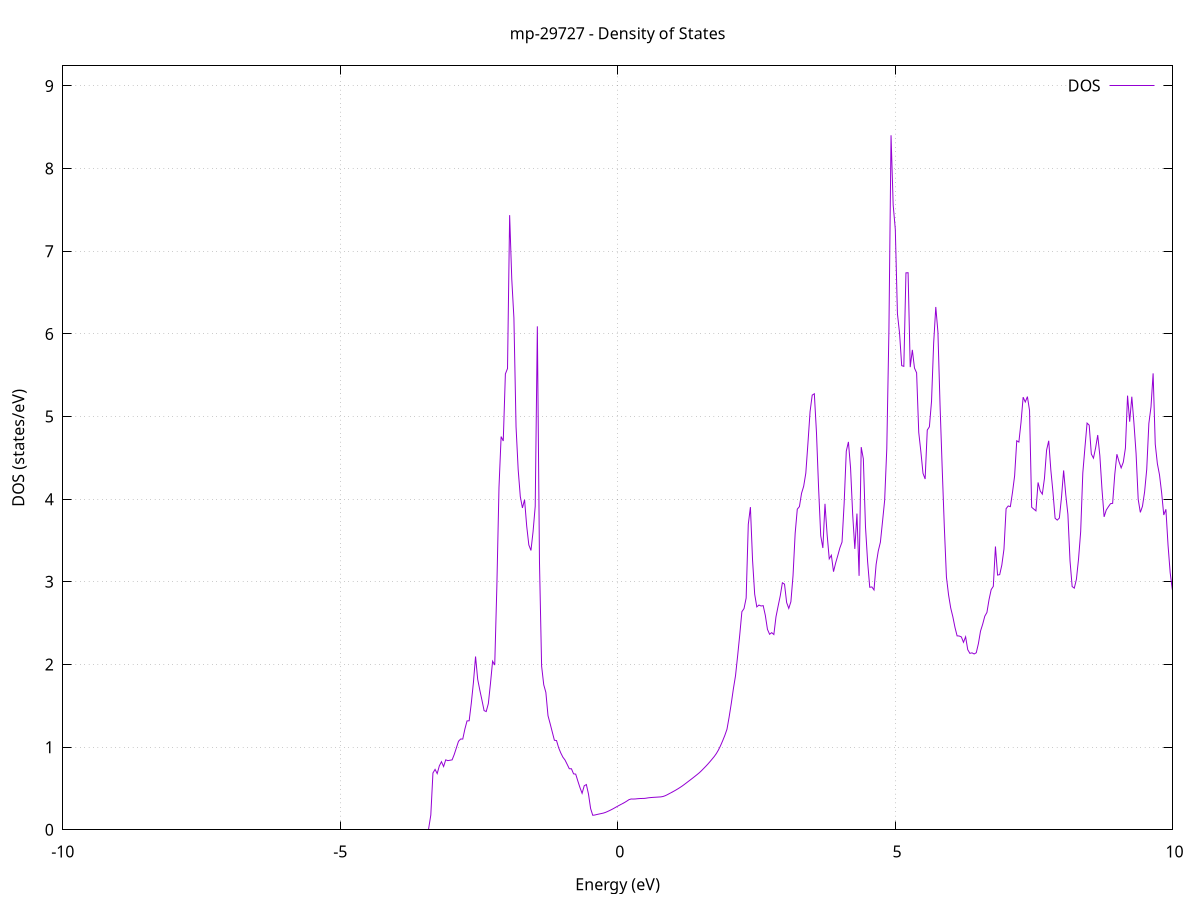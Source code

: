 set title 'mp-29727 - Density of States'
set xlabel 'Energy (eV)'
set ylabel 'DOS (states/eV)'
set grid
set xrange [-10:10]
set yrange [0:9.243]
set xzeroaxis lt -1
set terminal png size 800,600
set output 'mp-29727_dos_gnuplot.png'
plot '-' using 1:2 with lines title 'DOS'
-32.897800 0.000000
-32.859400 0.000000
-32.821000 0.000000
-32.782600 0.000000
-32.744200 0.000000
-32.705800 0.000000
-32.667400 0.000000
-32.629000 0.000000
-32.590600 0.000000
-32.552200 0.000000
-32.513800 0.000000
-32.475400 0.000000
-32.437000 0.000000
-32.398600 0.000000
-32.360200 0.000000
-32.321800 0.000000
-32.283400 0.000000
-32.245000 0.000000
-32.206600 0.000000
-32.168200 0.000000
-32.129800 0.000000
-32.091400 0.000000
-32.053000 0.000000
-32.014600 0.000000
-31.976200 0.000000
-31.937800 0.000000
-31.899400 0.000000
-31.861000 0.000000
-31.822600 0.000000
-31.784200 0.000000
-31.745800 0.000000
-31.707400 0.000000
-31.669000 0.000000
-31.630600 0.000000
-31.592200 0.000000
-31.553800 0.000000
-31.515400 0.000000
-31.477000 0.000000
-31.438600 0.000000
-31.400200 0.000000
-31.361800 0.000000
-31.323400 0.000000
-31.285000 0.000000
-31.246600 0.000000
-31.208200 0.000000
-31.169800 0.000000
-31.131400 0.000000
-31.093000 0.000000
-31.054600 0.000000
-31.016200 0.000000
-30.977800 0.000000
-30.939400 0.000000
-30.901000 0.000000
-30.862600 0.000000
-30.824200 0.000000
-30.785800 0.000000
-30.747400 0.000000
-30.709000 0.000000
-30.670600 0.000000
-30.632200 0.000000
-30.593800 0.000000
-30.555400 0.000000
-30.517000 0.000000
-30.478600 0.000000
-30.440200 0.000000
-30.401800 0.000000
-30.363400 0.000000
-30.325000 0.000000
-30.286600 0.000000
-30.248200 0.000000
-30.209800 0.000000
-30.171400 0.000000
-30.133000 0.000000
-30.094600 0.000000
-30.056200 0.000000
-30.017800 0.000000
-29.979400 0.000000
-29.941000 0.000000
-29.902600 0.000000
-29.864200 0.000000
-29.825800 0.000000
-29.787300 0.000000
-29.748900 0.000000
-29.710500 0.000000
-29.672100 0.000000
-29.633700 0.000000
-29.595300 0.000000
-29.556900 0.000000
-29.518500 0.000000
-29.480100 0.000000
-29.441700 0.000000
-29.403300 3.982600
-29.364900 7.572700
-29.326500 9.603500
-29.288100 21.522500
-29.249700 8.563600
-29.211300 7.637500
-29.172900 8.499200
-29.134500 12.913400
-29.096100 9.515300
-29.057700 19.260900
-29.019300 13.522000
-28.980900 0.000000
-28.942500 0.000000
-28.904100 0.000000
-28.865700 0.000000
-28.827300 0.000000
-28.788900 0.000000
-28.750500 0.000000
-28.712100 0.000000
-28.673700 8.305200
-28.635300 35.030800
-28.596900 12.688400
-28.558500 0.000000
-28.520100 0.000000
-28.481700 0.000000
-28.443300 0.000000
-28.404900 0.000000
-28.366500 0.000000
-28.328100 0.000000
-28.289700 0.000000
-28.251300 0.000000
-28.212900 0.000000
-28.174500 12.862400
-28.136100 19.143500
-28.097700 13.448300
-28.059300 11.017800
-28.020900 16.959400
-27.982500 30.987300
-27.944100 11.303700
-27.905700 14.918100
-27.867300 37.441500
-27.828900 24.681200
-27.790500 20.537200
-27.752100 17.491400
-27.713700 16.781800
-27.675300 18.896200
-27.636900 22.201300
-27.598500 0.000000
-27.560100 0.000000
-27.521700 0.000000
-27.483300 0.000000
-27.444900 0.000000
-27.406500 0.000000
-27.368100 0.000000
-27.329700 0.000000
-27.291300 0.000000
-27.252900 0.000000
-27.214500 0.000000
-27.176100 0.000000
-27.137700 0.000000
-27.099300 2.462800
-27.060900 3.615800
-27.022500 7.650500
-26.984100 13.425100
-26.945700 13.446800
-26.907300 36.834800
-26.868900 42.574600
-26.830500 19.813000
-26.792100 14.477100
-26.753700 0.000000
-26.715300 0.000000
-26.676800 0.000000
-26.638400 0.000000
-26.600000 0.000000
-26.561600 0.000000
-26.523200 0.000000
-26.484800 0.000000
-26.446400 0.000000
-26.408000 0.000000
-26.369600 0.000000
-26.331200 0.000000
-26.292800 0.000000
-26.254400 0.000000
-26.216000 0.000000
-26.177600 0.000000
-26.139200 0.000000
-26.100800 0.000000
-26.062400 0.000000
-26.024000 0.000000
-25.985600 0.000000
-25.947200 0.000000
-25.908800 0.000000
-25.870400 0.000000
-25.832000 0.000000
-25.793600 0.000000
-25.755200 0.000000
-25.716800 0.000000
-25.678400 0.000000
-25.640000 0.000000
-25.601600 0.000000
-25.563200 0.000000
-25.524800 0.000000
-25.486400 0.000000
-25.448000 0.000000
-25.409600 0.000000
-25.371200 0.000000
-25.332800 0.000000
-25.294400 0.000000
-25.256000 0.000000
-25.217600 0.000000
-25.179200 0.000000
-25.140800 0.000000
-25.102400 0.000000
-25.064000 0.000000
-25.025600 0.000000
-24.987200 0.000000
-24.948800 0.000000
-24.910400 0.000000
-24.872000 0.000000
-24.833600 0.000000
-24.795200 0.000000
-24.756800 0.000000
-24.718400 0.000000
-24.680000 0.000000
-24.641600 0.000000
-24.603200 0.000000
-24.564800 0.000000
-24.526400 0.000000
-24.488000 0.000000
-24.449600 0.000000
-24.411200 0.000000
-24.372800 0.000000
-24.334400 0.000000
-24.296000 0.000000
-24.257600 0.000000
-24.219200 0.000000
-24.180800 0.000000
-24.142400 0.000000
-24.104000 0.000000
-24.065600 0.000000
-24.027200 0.000000
-23.988800 0.000000
-23.950400 0.000000
-23.912000 0.000000
-23.873600 0.000000
-23.835200 0.000000
-23.796800 0.000000
-23.758400 0.000000
-23.720000 0.000000
-23.681600 0.000000
-23.643200 0.000000
-23.604700 0.000000
-23.566300 0.000000
-23.527900 0.000000
-23.489500 0.000000
-23.451100 0.000000
-23.412700 0.000000
-23.374300 0.000000
-23.335900 0.000000
-23.297500 0.000000
-23.259100 0.000000
-23.220700 0.000000
-23.182300 0.000000
-23.143900 0.000000
-23.105500 0.000000
-23.067100 0.000000
-23.028700 0.000000
-22.990300 0.000000
-22.951900 0.000000
-22.913500 0.000000
-22.875100 0.000000
-22.836700 0.000000
-22.798300 0.000000
-22.759900 0.000000
-22.721500 0.000000
-22.683100 0.000000
-22.644700 0.000000
-22.606300 0.000000
-22.567900 0.000000
-22.529500 0.000000
-22.491100 0.000000
-22.452700 0.000000
-22.414300 0.000000
-22.375900 0.000000
-22.337500 0.000000
-22.299100 0.000000
-22.260700 0.000000
-22.222300 0.000000
-22.183900 0.000000
-22.145500 0.000000
-22.107100 0.000000
-22.068700 0.000000
-22.030300 0.000000
-21.991900 0.000000
-21.953500 0.000000
-21.915100 0.000000
-21.876700 0.000000
-21.838300 0.000000
-21.799900 0.000000
-21.761500 0.000000
-21.723100 0.000000
-21.684700 0.000000
-21.646300 0.000000
-21.607900 0.000000
-21.569500 0.000000
-21.531100 0.000000
-21.492700 0.000000
-21.454300 0.000000
-21.415900 0.000000
-21.377500 0.000000
-21.339100 0.000000
-21.300700 0.000000
-21.262300 0.000000
-21.223900 0.000000
-21.185500 0.000000
-21.147100 0.000000
-21.108700 0.000000
-21.070300 0.000000
-21.031900 0.000000
-20.993500 0.000000
-20.955100 0.000000
-20.916700 0.000000
-20.878300 0.000000
-20.839900 0.000000
-20.801500 0.000000
-20.763100 0.000000
-20.724700 0.000000
-20.686300 0.000000
-20.647900 0.000000
-20.609500 0.000000
-20.571100 0.000000
-20.532700 0.000000
-20.494200 0.000000
-20.455800 0.000000
-20.417400 0.000000
-20.379000 0.000000
-20.340600 0.000000
-20.302200 0.000000
-20.263800 0.000000
-20.225400 0.000000
-20.187000 0.000000
-20.148600 0.000000
-20.110200 0.000000
-20.071800 0.000000
-20.033400 0.000000
-19.995000 0.000000
-19.956600 0.000000
-19.918200 0.000000
-19.879800 0.000000
-19.841400 0.000000
-19.803000 0.000000
-19.764600 0.000000
-19.726200 0.000000
-19.687800 0.000000
-19.649400 0.000000
-19.611000 0.000000
-19.572600 0.000000
-19.534200 0.000000
-19.495800 0.000000
-19.457400 0.000000
-19.419000 0.000000
-19.380600 0.000000
-19.342200 0.000000
-19.303800 0.000000
-19.265400 0.000000
-19.227000 0.000000
-19.188600 0.000000
-19.150200 0.000000
-19.111800 0.000000
-19.073400 0.000000
-19.035000 0.000000
-18.996600 0.000000
-18.958200 0.000000
-18.919800 0.000000
-18.881400 0.000000
-18.843000 0.000000
-18.804600 0.000000
-18.766200 0.000000
-18.727800 0.000000
-18.689400 0.000000
-18.651000 0.000000
-18.612600 0.000000
-18.574200 0.000000
-18.535800 0.000000
-18.497400 0.000000
-18.459000 0.000000
-18.420600 0.000000
-18.382200 0.000000
-18.343800 0.000000
-18.305400 0.000000
-18.267000 0.000000
-18.228600 0.000000
-18.190200 0.000000
-18.151800 0.000000
-18.113400 0.000000
-18.075000 0.000000
-18.036600 0.000000
-17.998200 0.000000
-17.959800 0.000000
-17.921400 0.000000
-17.883000 0.000000
-17.844600 0.000000
-17.806200 0.000000
-17.767800 0.000000
-17.729400 0.000000
-17.691000 0.000000
-17.652600 0.000000
-17.614200 0.000000
-17.575800 0.000000
-17.537400 0.000000
-17.499000 0.000000
-17.460600 0.000000
-17.422200 0.000000
-17.383700 0.000000
-17.345300 0.000000
-17.306900 0.000000
-17.268500 0.000000
-17.230100 0.000000
-17.191700 0.000000
-17.153300 0.000000
-17.114900 0.000000
-17.076500 0.000000
-17.038100 0.000000
-16.999700 0.000000
-16.961300 0.000000
-16.922900 0.000000
-16.884500 0.000000
-16.846100 0.000000
-16.807700 0.000000
-16.769300 0.000000
-16.730900 0.000000
-16.692500 0.000000
-16.654100 0.000000
-16.615700 0.000000
-16.577300 0.000000
-16.538900 0.000000
-16.500500 0.000000
-16.462100 0.000000
-16.423700 0.000000
-16.385300 0.000000
-16.346900 0.000000
-16.308500 0.000000
-16.270100 0.000000
-16.231700 0.000000
-16.193300 0.000000
-16.154900 0.000000
-16.116500 0.000000
-16.078100 0.000000
-16.039700 0.000000
-16.001300 0.000000
-15.962900 0.000000
-15.924500 0.000000
-15.886100 0.000000
-15.847700 0.000000
-15.809300 0.000000
-15.770900 0.000000
-15.732500 0.287700
-15.694100 1.091800
-15.655700 1.162900
-15.617300 1.216300
-15.578900 1.294900
-15.540500 1.445800
-15.502100 2.617500
-15.463700 3.704500
-15.425300 4.046300
-15.386900 5.060000
-15.348500 8.535900
-15.310100 5.577800
-15.271700 4.361300
-15.233300 3.751500
-15.194900 3.023600
-15.156500 3.043900
-15.118100 2.227100
-15.079700 0.000000
-15.041300 0.000000
-15.002900 0.000000
-14.964500 0.000000
-14.926100 0.000000
-14.887700 0.000000
-14.849300 0.000000
-14.810900 0.000000
-14.772500 0.000000
-14.734100 0.000000
-14.695700 0.000000
-14.657300 0.000000
-14.618900 0.000000
-14.580500 0.000000
-14.542100 0.000000
-14.503700 0.000000
-14.465300 0.000000
-14.426900 0.000000
-14.388500 0.000000
-14.350100 0.000000
-14.311600 0.000000
-14.273200 0.000000
-14.234800 0.000000
-14.196400 0.000000
-14.158000 0.000000
-14.119600 0.000000
-14.081200 0.000000
-14.042800 0.000000
-14.004400 0.000000
-13.966000 0.000000
-13.927600 0.000000
-13.889200 0.000000
-13.850800 0.000000
-13.812400 0.000000
-13.774000 0.000000
-13.735600 0.000000
-13.697200 0.000000
-13.658800 0.000000
-13.620400 0.000000
-13.582000 0.000000
-13.543600 0.000000
-13.505200 0.000000
-13.466800 0.000000
-13.428400 0.000000
-13.390000 0.000000
-13.351600 0.000000
-13.313200 0.000000
-13.274800 0.000000
-13.236400 0.000000
-13.198000 0.000000
-13.159600 0.000000
-13.121200 0.000000
-13.082800 0.000000
-13.044400 0.000000
-13.006000 0.000000
-12.967600 0.000000
-12.929200 0.000000
-12.890800 0.000000
-12.852400 0.000000
-12.814000 0.000000
-12.775600 0.000000
-12.737200 0.000000
-12.698800 0.000000
-12.660400 0.000000
-12.622000 0.000000
-12.583600 0.000000
-12.545200 0.000000
-12.506800 0.000000
-12.468400 0.000000
-12.430000 0.000000
-12.391600 0.000000
-12.353200 0.000000
-12.314800 0.000000
-12.276400 0.000000
-12.238000 0.000000
-12.199600 0.000000
-12.161200 0.000000
-12.122800 0.000000
-12.084400 0.000000
-12.046000 0.000000
-12.007600 0.000000
-11.969200 0.000000
-11.930800 0.000000
-11.892400 0.000000
-11.854000 0.000000
-11.815600 0.000000
-11.777200 0.000000
-11.738800 0.000000
-11.700400 0.000000
-11.662000 0.000000
-11.623600 0.000000
-11.585200 0.000000
-11.546800 0.000000
-11.508400 0.000000
-11.470000 0.000000
-11.431600 0.000000
-11.393200 0.000000
-11.354800 0.000000
-11.316400 0.000000
-11.278000 0.000000
-11.239600 0.000000
-11.201100 0.000000
-11.162700 0.000000
-11.124300 0.000000
-11.085900 0.000000
-11.047500 0.000000
-11.009100 0.000000
-10.970700 0.000000
-10.932300 0.000000
-10.893900 0.000000
-10.855500 0.000000
-10.817100 0.000000
-10.778700 0.000000
-10.740300 0.000000
-10.701900 0.000000
-10.663500 0.000000
-10.625100 0.000000
-10.586700 0.000000
-10.548300 0.000000
-10.509900 0.000000
-10.471500 0.000000
-10.433100 0.000000
-10.394700 0.000000
-10.356300 0.000000
-10.317900 0.000000
-10.279500 0.000000
-10.241100 0.000000
-10.202700 0.000000
-10.164300 0.000000
-10.125900 0.000000
-10.087500 0.000000
-10.049100 0.000000
-10.010700 0.000000
-9.972300 0.000000
-9.933900 0.000000
-9.895500 0.000000
-9.857100 0.000000
-9.818700 0.000000
-9.780300 0.000000
-9.741900 0.000000
-9.703500 0.000000
-9.665100 0.000000
-9.626700 0.000000
-9.588300 0.000000
-9.549900 0.000000
-9.511500 0.000000
-9.473100 0.000000
-9.434700 0.000000
-9.396300 0.000000
-9.357900 0.000000
-9.319500 0.000000
-9.281100 0.000000
-9.242700 0.000000
-9.204300 0.000000
-9.165900 0.000000
-9.127500 0.000000
-9.089100 0.000000
-9.050700 0.000000
-9.012300 0.000000
-8.973900 0.000000
-8.935500 0.000000
-8.897100 0.000000
-8.858700 0.000000
-8.820300 0.000000
-8.781900 0.000000
-8.743500 0.000000
-8.705100 0.000000
-8.666700 0.000000
-8.628300 0.000000
-8.589900 0.000000
-8.551500 0.000000
-8.513100 0.000000
-8.474700 0.000000
-8.436300 0.000000
-8.397900 0.000000
-8.359500 0.000000
-8.321100 0.000000
-8.282700 0.000000
-8.244300 0.000000
-8.205900 0.000000
-8.167500 0.000000
-8.129100 0.000000
-8.090600 0.000000
-8.052200 0.000000
-8.013800 0.000000
-7.975400 0.000000
-7.937000 0.000000
-7.898600 0.000000
-7.860200 0.000000
-7.821800 0.000000
-7.783400 0.000000
-7.745000 0.000000
-7.706600 0.000000
-7.668200 0.000000
-7.629800 0.000000
-7.591400 0.000000
-7.553000 0.000000
-7.514600 0.000000
-7.476200 0.000000
-7.437800 0.000000
-7.399400 0.000000
-7.361000 0.000000
-7.322600 0.000000
-7.284200 0.000000
-7.245800 0.000000
-7.207400 0.000000
-7.169000 0.000000
-7.130600 0.000000
-7.092200 0.000000
-7.053800 0.000000
-7.015400 0.000000
-6.977000 0.000000
-6.938600 0.000000
-6.900200 0.000000
-6.861800 0.000000
-6.823400 0.000000
-6.785000 0.000000
-6.746600 0.000000
-6.708200 0.000000
-6.669800 0.000000
-6.631400 0.000000
-6.593000 0.000000
-6.554600 0.000000
-6.516200 0.000000
-6.477800 0.000000
-6.439400 0.000000
-6.401000 0.000000
-6.362600 0.000000
-6.324200 0.000000
-6.285800 0.000000
-6.247400 0.000000
-6.209000 0.000000
-6.170600 0.000000
-6.132200 0.000000
-6.093800 0.000000
-6.055400 0.000000
-6.017000 0.000000
-5.978600 0.000000
-5.940200 0.000000
-5.901800 0.000000
-5.863400 0.000000
-5.825000 0.000000
-5.786600 0.000000
-5.748200 0.000000
-5.709800 0.000000
-5.671400 0.000000
-5.633000 0.000000
-5.594600 0.000000
-5.556200 0.000000
-5.517800 0.000000
-5.479400 0.000000
-5.441000 0.000000
-5.402600 0.000000
-5.364200 0.000000
-5.325800 0.000000
-5.287400 0.000000
-5.249000 0.000000
-5.210600 0.000000
-5.172200 0.000000
-5.133800 0.000000
-5.095400 0.000000
-5.057000 0.000000
-5.018500 0.000000
-4.980100 0.000000
-4.941700 0.000000
-4.903300 0.000000
-4.864900 0.000000
-4.826500 0.000000
-4.788100 0.000000
-4.749700 0.000000
-4.711300 0.000000
-4.672900 0.000000
-4.634500 0.000000
-4.596100 0.000000
-4.557700 0.000000
-4.519300 0.000000
-4.480900 0.000000
-4.442500 0.000000
-4.404100 0.000000
-4.365700 0.000000
-4.327300 0.000000
-4.288900 0.000000
-4.250500 0.000000
-4.212100 0.000000
-4.173700 0.000000
-4.135300 0.000000
-4.096900 0.000000
-4.058500 0.000000
-4.020100 0.000000
-3.981700 0.000000
-3.943300 0.000000
-3.904900 0.000000
-3.866500 0.000000
-3.828100 0.000000
-3.789700 0.000000
-3.751300 0.000000
-3.712900 0.000000
-3.674500 0.000000
-3.636100 0.000000
-3.597700 0.000000
-3.559300 0.000000
-3.520900 0.000000
-3.482500 0.000000
-3.444100 0.000000
-3.405700 0.000000
-3.367300 0.178100
-3.328900 0.687000
-3.290500 0.730700
-3.252100 0.679800
-3.213700 0.773100
-3.175300 0.823600
-3.136900 0.765000
-3.098500 0.845900
-3.060100 0.836700
-3.021700 0.841300
-2.983300 0.845900
-2.944900 0.911300
-2.906500 0.991100
-2.868100 1.070800
-2.829700 1.098100
-2.791300 1.098000
-2.752900 1.219400
-2.714500 1.317100
-2.676100 1.318900
-2.637700 1.530600
-2.599300 1.781700
-2.560900 2.096500
-2.522500 1.821000
-2.484100 1.690000
-2.445700 1.568900
-2.407300 1.442200
-2.368900 1.430400
-2.330500 1.526800
-2.292100 1.769600
-2.253700 2.039800
-2.215300 1.993100
-2.176900 2.946300
-2.138500 4.142700
-2.100100 4.757600
-2.061700 4.704200
-2.023300 5.515600
-1.984900 5.581200
-1.946500 7.436800
-1.908000 6.661500
-1.869600 6.192800
-1.831200 4.877900
-1.792800 4.358000
-1.754400 4.031500
-1.716000 3.894300
-1.677600 3.994000
-1.639200 3.675200
-1.600800 3.446700
-1.562400 3.379900
-1.524000 3.610200
-1.485600 3.914100
-1.447200 6.091700
-1.408800 3.239000
-1.370400 1.981000
-1.332000 1.755000
-1.293600 1.662200
-1.255200 1.380900
-1.216800 1.284400
-1.178400 1.183800
-1.140000 1.083100
-1.101600 1.079600
-1.063200 0.992200
-1.024800 0.929500
-0.986400 0.878000
-0.948000 0.843700
-0.909600 0.791400
-0.871200 0.738600
-0.832800 0.738300
-0.794400 0.676800
-0.756000 0.673300
-0.717600 0.590300
-0.679200 0.510500
-0.640800 0.441200
-0.602400 0.532300
-0.564000 0.547400
-0.525600 0.432300
-0.487200 0.257200
-0.448800 0.175400
-0.410400 0.178800
-0.372000 0.185200
-0.333600 0.190900
-0.295200 0.196300
-0.256800 0.202000
-0.218400 0.210500
-0.180000 0.221700
-0.141600 0.233700
-0.103200 0.246600
-0.064800 0.260600
-0.026400 0.275400
0.012000 0.289700
0.050400 0.303500
0.088800 0.317300
0.127200 0.331100
0.165600 0.347100
0.204000 0.364200
0.242400 0.372500
0.280800 0.371700
0.319200 0.372900
0.357600 0.375800
0.396000 0.377800
0.434400 0.378800
0.472800 0.379000
0.511200 0.382000
0.549600 0.386400
0.588000 0.389300
0.626400 0.391400
0.664800 0.393200
0.703200 0.394700
0.741600 0.396300
0.780000 0.398000
0.818400 0.403000
0.856800 0.412000
0.895200 0.424400
0.933600 0.438300
0.972000 0.452100
1.010400 0.465900
1.048800 0.480500
1.087200 0.496000
1.125600 0.512400
1.164000 0.529700
1.202500 0.548600
1.240900 0.568100
1.279300 0.587900
1.317700 0.607500
1.356100 0.627400
1.394500 0.647700
1.432900 0.668300
1.471300 0.689500
1.509700 0.713900
1.548100 0.740200
1.586500 0.766500
1.624900 0.794200
1.663300 0.823700
1.701700 0.854400
1.740100 0.885700
1.778500 0.921800
1.816900 0.965700
1.855300 1.018600
1.893700 1.078600
1.932100 1.142400
1.970500 1.216700
2.008900 1.362400
2.047300 1.525200
2.085700 1.705100
2.124100 1.863000
2.162500 2.104100
2.200900 2.360900
2.239300 2.638900
2.277700 2.676500
2.316100 2.803500
2.354500 3.695800
2.392900 3.904200
2.431300 3.263200
2.469700 2.850800
2.508100 2.697000
2.546500 2.719000
2.584900 2.707800
2.623300 2.712000
2.661700 2.593900
2.700100 2.425000
2.738500 2.365700
2.776900 2.385300
2.815300 2.362400
2.853700 2.576900
2.892100 2.705600
2.930500 2.830200
2.968900 2.988700
3.007300 2.972400
3.045700 2.749700
3.084100 2.678500
3.122500 2.759700
3.160900 3.074500
3.199300 3.585700
3.237700 3.879300
3.276100 3.910600
3.314500 4.071500
3.352900 4.156900
3.391300 4.315600
3.429700 4.678100
3.468100 5.060100
3.506500 5.259000
3.544900 5.275800
3.583300 4.807500
3.621700 4.134600
3.660100 3.558000
3.698500 3.409600
3.736900 3.944200
3.775300 3.572800
3.813700 3.278600
3.852100 3.321700
3.890500 3.123000
3.928900 3.227900
3.967300 3.317400
4.005700 3.411300
4.044100 3.481500
4.082500 3.954200
4.120900 4.581600
4.159300 4.693200
4.197700 4.378600
4.236100 3.814600
4.274600 3.398600
4.313000 3.825800
4.351400 3.072500
4.389800 4.630300
4.428200 4.488400
4.466600 3.668400
4.505000 3.245100
4.543400 2.934300
4.581800 2.938300
4.620200 2.901600
4.658600 3.210700
4.697000 3.372600
4.735400 3.479200
4.773800 3.729200
4.812200 3.986400
4.850600 4.610300
4.889000 6.035500
4.927400 8.403000
4.965800 7.559400
5.004200 7.265400
5.042600 6.244700
5.081000 6.005700
5.119400 5.615600
5.157800 5.607500
5.196200 6.738600
5.234600 6.740300
5.273000 5.597900
5.311400 5.806500
5.349800 5.586900
5.388200 5.528800
5.426600 4.808700
5.465000 4.574100
5.503400 4.313000
5.541800 4.244100
5.580200 4.836200
5.618600 4.875900
5.657000 5.184000
5.695400 5.887700
5.733800 6.325800
5.772200 6.023600
5.810600 5.138400
5.849000 4.381600
5.887400 3.669200
5.925800 3.057600
5.964200 2.841000
6.002600 2.684300
6.041000 2.578100
6.079400 2.449500
6.117800 2.346400
6.156200 2.344400
6.194600 2.333600
6.233000 2.268300
6.271400 2.334800
6.309800 2.178900
6.348200 2.134700
6.386600 2.140900
6.425000 2.127300
6.463400 2.142000
6.501800 2.252000
6.540200 2.404200
6.578600 2.486500
6.617000 2.584200
6.655400 2.629700
6.693800 2.786000
6.732200 2.906200
6.770600 2.945300
6.809000 3.427800
6.847400 3.081800
6.885800 3.087400
6.924200 3.204000
6.962600 3.395800
7.001000 3.885300
7.039400 3.918000
7.077800 3.909900
7.116200 4.081300
7.154600 4.282100
7.193000 4.706900
7.231400 4.691400
7.269800 4.928800
7.308200 5.234500
7.346600 5.175900
7.385100 5.241000
7.423500 5.073600
7.461900 3.902600
7.500300 3.880000
7.538700 3.858900
7.577100 4.202500
7.615500 4.099700
7.653900 4.061100
7.692300 4.251800
7.730700 4.593600
7.769100 4.706700
7.807500 4.351600
7.845900 4.083000
7.884300 3.769400
7.922700 3.746900
7.961100 3.771900
7.999500 4.022900
8.037900 4.347800
8.076300 4.055000
8.114700 3.818400
8.153100 3.254100
8.191500 2.943200
8.229900 2.923600
8.268300 3.030500
8.306700 3.276700
8.345100 3.607200
8.383500 4.317300
8.421900 4.624700
8.460300 4.920700
8.498700 4.895900
8.537100 4.546700
8.575500 4.496600
8.613900 4.619400
8.652300 4.776300
8.690700 4.525800
8.729100 4.120200
8.767500 3.786200
8.805900 3.868200
8.844300 3.908400
8.882700 3.945400
8.921100 3.949700
8.959500 4.299100
8.997900 4.544100
9.036300 4.453400
9.074700 4.378800
9.113100 4.447200
9.151500 4.618600
9.189900 5.253200
9.228300 4.937400
9.266700 5.240100
9.305100 4.920200
9.343500 4.553500
9.381900 3.997700
9.420300 3.840200
9.458700 3.914200
9.497100 4.087800
9.535500 4.360400
9.573900 4.915900
9.612300 5.115500
9.650700 5.522800
9.689100 4.666200
9.727500 4.429600
9.765900 4.293900
9.804300 4.077400
9.842700 3.808700
9.881100 3.877800
9.919500 3.445300
9.957900 3.111900
9.996300 2.909100
10.034700 2.907200
10.073100 2.953600
10.111500 3.267000
10.149900 3.449300
10.188300 3.752700
10.226700 4.335400
10.265100 4.714100
10.303500 4.809800
10.341900 5.912100
10.380300 6.700500
10.418700 6.395900
10.457100 6.166800
10.495600 6.250700
10.534000 5.686200
10.572400 5.004000
10.610800 5.510100
10.649200 5.672200
10.687600 6.589500
10.726000 6.336200
10.764400 5.975500
10.802800 6.527800
10.841200 6.852400
10.879600 6.535700
10.918000 6.538700
10.956400 5.131300
10.994800 5.484000
11.033200 5.247100
11.071600 4.612700
11.110000 4.643600
11.148400 4.240800
11.186800 3.886100
11.225200 3.918300
11.263600 4.224800
11.302000 5.461000
11.340400 5.265300
11.378800 4.775300
11.417200 4.307600
11.455600 3.939400
11.494000 3.840400
11.532400 4.132000
11.570800 3.587500
11.609200 3.751500
11.647600 3.896100
11.686000 3.877100
11.724400 3.547600
11.762800 3.780200
11.801200 4.282900
11.839600 4.235900
11.878000 4.786300
11.916400 4.859900
11.954800 4.930900
11.993200 5.433200
12.031600 5.600300
12.070000 4.629900
12.108400 4.247600
12.146800 3.873500
12.185200 3.594900
12.223600 3.017900
12.262000 2.556700
12.300400 2.205300
12.338800 1.986400
12.377200 1.846100
12.415600 1.779400
12.454000 1.758700
12.492400 1.782700
12.530800 1.807600
12.569200 1.829300
12.607600 1.927200
12.646000 2.031400
12.684400 2.003600
12.722800 1.996200
12.761200 2.038100
12.799600 2.078200
12.838000 2.202900
12.876400 2.294300
12.914800 2.361900
12.953200 2.442300
12.991600 2.514500
13.030000 2.557200
13.068400 2.480700
13.106800 2.233800
13.145200 2.078500
13.183600 1.993000
13.222000 1.899700
13.260400 1.818900
13.298800 1.759400
13.337200 1.718800
13.375600 1.690300
13.414000 1.673600
13.452400 1.664200
13.490800 1.667700
13.529200 1.685500
13.567700 1.719400
13.606100 1.768900
13.644500 1.894900
13.682900 2.145800
13.721300 2.132000
13.759700 2.143100
13.798100 2.058300
13.836500 1.918900
13.874900 1.844700
13.913300 1.790400
13.951700 1.735600
13.990100 1.679000
14.028500 1.616000
14.066900 1.761900
14.105300 1.433500
14.143700 1.379900
14.182100 1.382600
14.220500 1.351000
14.258900 1.382300
14.297300 1.301900
14.335700 1.174400
14.374100 1.066500
14.412500 0.988600
14.450900 1.027600
14.489300 1.069900
14.527700 1.123600
14.566100 1.200500
14.604500 1.357400
14.642900 1.386400
14.681300 1.394500
14.719700 1.394100
14.758100 1.401600
14.796500 1.401800
14.834900 1.362200
14.873300 1.355500
14.911700 1.340400
14.950100 1.343500
14.988500 1.408800
15.026900 1.385400
15.065300 1.366100
15.103700 1.343000
15.142100 1.339700
15.180500 1.354800
15.218900 1.396600
15.257300 1.448100
15.295700 1.482700
15.334100 1.515600
15.372500 1.556800
15.410900 1.613800
15.449300 1.675700
15.487700 1.766700
15.526100 1.821700
15.564500 1.820600
15.602900 1.896300
15.641300 2.070300
15.679700 2.202600
15.718100 2.259400
15.756500 2.329700
15.794900 2.273700
15.833300 2.239900
15.871700 2.314200
15.910100 2.308300
15.948500 1.567200
15.986900 1.516400
16.025300 1.545900
16.063700 1.558400
16.102100 1.595400
16.140500 1.645800
16.178900 1.701900
16.217300 1.723300
16.255700 1.770000
16.294100 1.827600
16.332500 1.898600
16.370900 1.968700
16.409300 2.051300
16.447700 2.140600
16.486100 2.302000
16.524500 2.380800
16.562900 2.548300
16.601300 2.988700
16.639700 2.397600
16.678200 2.295200
16.716600 2.268300
16.755000 2.233900
16.793400 2.162400
16.831800 2.033100
16.870200 1.893200
16.908600 1.821000
16.947000 1.945500
16.985400 1.946000
17.023800 1.981500
17.062200 2.043600
17.100600 2.114200
17.139000 2.162200
17.177400 2.236300
17.215800 2.238700
17.254200 2.133100
17.292600 2.020300
17.331000 1.897000
17.369400 1.864800
17.407800 1.939500
17.446200 2.081900
17.484600 2.547200
17.523000 3.147300
17.561400 2.981400
17.599800 2.369400
17.638200 2.172700
17.676600 2.128600
17.715000 2.330100
17.753400 2.710700
17.791800 3.276900
17.830200 4.122900
17.868600 5.446700
17.907000 13.051200
17.945400 4.474000
17.983800 3.333300
18.022200 2.687000
18.060600 2.220100
18.099000 2.092000
18.137400 2.035000
18.175800 1.993100
18.214200 1.959800
18.252600 1.948400
18.291000 1.992900
18.329400 2.027000
18.367800 2.088600
18.406200 2.196600
18.444600 2.328500
18.483000 2.487400
18.521400 2.656600
18.559800 2.819900
18.598200 3.014900
18.636600 3.117100
18.675000 3.199200
18.713400 3.372700
18.751800 3.608900
18.790200 3.805200
18.828600 4.096400
18.867000 4.548000
18.905400 5.435000
18.943800 11.647100
18.982200 15.286500
19.020600 7.422200
19.059000 5.962100
19.097400 5.168800
19.135800 4.577200
19.174200 3.972700
19.212600 3.540300
19.251000 3.349400
19.289400 3.280600
19.327800 3.304800
19.366200 3.365200
19.404600 3.465500
19.443000 3.697400
19.481400 3.888500
19.519800 4.096800
19.558200 4.402100
19.596600 4.974500
19.635000 5.643500
19.673400 6.254300
19.711800 8.109800
19.750200 17.224900
19.788700 6.616600
19.827100 4.800000
19.865500 4.079700
19.903900 3.626900
19.942300 3.375500
19.980700 3.264000
20.019100 3.230600
20.057500 3.121700
20.095900 3.052200
20.134300 3.023200
20.172700 3.074300
20.211100 3.161100
20.249500 3.147400
20.287900 3.169300
20.326300 3.145600
20.364700 3.080400
20.403100 2.951800
20.441500 2.938200
20.479900 3.035200
20.518300 3.108900
20.556700 3.359500
20.595100 3.318300
20.633500 3.133200
20.671900 2.950500
20.710300 2.830900
20.748700 2.805900
20.787100 2.786900
20.825500 2.720800
20.863900 2.575100
20.902300 2.574600
20.940700 2.725600
20.979100 2.903900
21.017500 3.056100
21.055900 3.467100
21.094300 3.622400
21.132700 3.274300
21.171100 2.886200
21.209500 2.834700
21.247900 2.908500
21.286300 2.832200
21.324700 2.773200
21.363100 2.745500
21.401500 2.712800
21.439900 2.678500
21.478300 2.734000
21.516700 2.823500
21.555100 2.898400
21.593500 2.959500
21.631900 3.056400
21.670300 3.124500
21.708700 3.194300
21.747100 3.233000
21.785500 3.188200
21.823900 3.002200
21.862300 2.849300
21.900700 2.762300
21.939100 2.853700
21.977500 2.709600
22.015900 2.448800
22.054300 2.395500
22.092700 2.375300
22.131100 2.360400
22.169500 2.334300
22.207900 2.270400
22.246300 2.313100
22.284700 2.350900
22.323100 2.489000
22.361500 2.586100
22.399900 2.742900
22.438300 2.785500
22.476700 2.688800
22.515100 2.567600
22.553500 2.539900
22.591900 2.537800
22.630300 2.546000
22.668700 2.526900
22.707100 2.383800
22.745500 2.275700
22.783900 2.253800
22.822300 2.422500
22.860700 2.384400
22.899200 2.315000
22.937600 2.274300
22.976000 2.285700
23.014400 2.357700
23.052800 2.465600
23.091200 2.569700
23.129600 2.712100
23.168000 2.858800
23.206400 3.003900
23.244800 3.203900
23.283200 3.176900
23.321600 3.172500
23.360000 3.143700
23.398400 3.089600
23.436800 3.174400
23.475200 3.417000
23.513600 3.753600
23.552000 4.275700
23.590400 4.642900
23.628800 4.877300
23.667200 4.430900
23.705600 4.135700
23.744000 3.779500
23.782400 3.326800
23.820800 2.976700
23.859200 2.675500
23.897600 2.374300
23.936000 2.204400
23.974400 1.824800
24.012800 1.882100
24.051200 2.013100
24.089600 2.038600
24.128000 2.074800
24.166400 2.042200
24.204800 2.057200
24.243200 2.010700
24.281600 1.955900
24.320000 1.965600
24.358400 1.991100
24.396800 2.031700
24.435200 2.099600
24.473600 2.190700
24.512000 2.242300
24.550400 1.998000
24.588800 1.993400
24.627200 1.995200
24.665600 2.024800
24.704000 2.080000
24.742400 2.152600
24.780800 2.232000
24.819200 2.328300
24.857600 2.472000
24.896000 2.484500
24.934400 2.477100
24.972800 2.445100
25.011200 2.521000
25.049600 2.715000
25.088000 2.775300
25.126400 2.976200
25.164800 3.049100
25.203200 3.067100
25.241600 3.028900
25.280000 2.988600
25.318400 2.948100
25.356800 2.857600
25.395200 2.737800
25.433600 2.676800
25.472000 2.462100
25.510400 2.218700
25.548800 2.113300
25.587200 2.165400
25.625600 2.290900
25.664000 2.431200
25.702400 2.576400
25.740800 2.705500
25.779200 2.849800
25.817600 2.864900
25.856000 2.867200
25.894400 2.958700
25.932800 3.292800
25.971300 3.396900
26.009700 3.203800
26.048100 2.899600
26.086500 2.581100
26.124900 2.361700
26.163300 2.183700
26.201700 2.063200
26.240100 1.970600
26.278500 1.853500
26.316900 1.763100
26.355300 1.720700
26.393700 1.708900
26.432100 1.767900
26.470500 1.663700
26.508900 1.590900
26.547300 1.673000
26.585700 1.908300
26.624100 2.219400
26.662500 2.622900
26.700900 3.029700
26.739300 3.196100
26.777700 3.281200
26.816100 3.274100
26.854500 3.257100
26.892900 3.275700
26.931300 3.363400
26.969700 3.453800
27.008100 3.844700
27.046500 3.590000
27.084900 3.405400
27.123300 3.173100
27.161700 3.074800
27.200100 3.059300
27.238500 3.059600
27.276900 3.107400
27.315300 3.102100
27.353700 3.081500
27.392100 3.107200
27.430500 3.152300
27.468900 2.810500
27.507300 2.722200
27.545700 2.671200
27.584100 2.836800
27.622500 3.054400
27.660900 3.236500
27.699300 3.295300
27.737700 3.355900
27.776100 3.587000
27.814500 3.754500
27.852900 3.480700
27.891300 3.141400
27.929700 3.054100
27.968100 2.901900
28.006500 2.747800
28.044900 2.707200
28.083300 2.829400
28.121700 3.096700
28.160100 3.201900
28.198500 3.433900
28.236900 3.256100
28.275300 3.243500
28.313700 3.389600
28.352100 3.486700
28.390500 3.717900
28.428900 3.796300
28.467300 3.715900
28.505700 3.593600
28.544100 3.371800
28.582500 3.335000
28.620900 3.326300
28.659300 3.287900
28.697700 3.190000
28.736100 3.589500
28.774500 4.143300
28.812900 5.255700
28.851300 5.423300
28.889700 4.818900
28.928100 4.157300
28.966500 3.701400
29.004900 3.495500
29.043300 3.343100
29.081800 3.254500
29.120200 3.209000
29.158600 3.244800
29.197000 3.293900
29.235400 3.237000
29.273800 3.372000
29.312200 3.289800
29.350600 3.488400
29.389000 3.429800
29.427400 3.381500
29.465800 3.356800
29.504200 3.409400
29.542600 3.562800
29.581000 3.620600
29.619400 3.752100
29.657800 3.711800
29.696200 3.742600
29.734600 3.625600
29.773000 3.505600
29.811400 3.351000
29.849800 3.210300
29.888200 3.162600
29.926600 3.205200
29.965000 3.302100
30.003400 3.518000
30.041800 3.565900
30.080200 3.738600
30.118600 3.742300
30.157000 3.661200
30.195400 3.532400
30.233800 3.309100
30.272200 3.163800
30.310600 3.103600
30.349000 3.187500
30.387400 3.349900
30.425800 3.526200
30.464200 3.409800
30.502600 3.381400
30.541000 3.412100
30.579400 3.353000
30.617800 3.387800
30.656200 3.637100
30.694600 3.898500
30.733000 3.969000
30.771400 3.896400
30.809800 3.803600
30.848200 3.745500
30.886600 3.519300
30.925000 3.474900
30.963400 3.384300
31.001800 3.317400
31.040200 3.342400
31.078600 3.555600
31.117000 3.367600
31.155400 3.300800
31.193800 3.223600
31.232200 3.422300
31.270600 3.413000
31.309000 3.257600
31.347400 3.158300
31.385800 3.117100
31.424200 3.275700
31.462600 3.502800
31.501000 3.536200
31.539400 3.453700
31.577800 3.055500
31.616200 2.746600
31.654600 2.432000
31.693000 2.253500
31.731400 2.292500
31.769800 2.539900
31.808200 2.767400
31.846600 2.893800
31.885000 3.104700
31.923400 3.615000
31.961800 3.873800
32.000200 3.959100
32.038600 3.756600
32.077000 3.494100
32.115400 3.303700
32.153800 3.180400
32.192300 3.079300
32.230700 2.643600
32.269100 2.412800
32.307500 2.569100
32.345900 2.671200
32.384300 2.671500
32.422700 3.016600
32.461100 3.004800
32.499500 2.806700
32.537900 2.722100
32.576300 2.567100
32.614700 2.524000
32.653100 2.539300
32.691500 2.651900
32.729900 2.591100
32.768300 2.567400
32.806700 2.679100
32.845100 2.821800
32.883500 2.988300
32.921900 2.959500
32.960300 2.900200
32.998700 2.739000
33.037100 2.712400
33.075500 2.706500
33.113900 2.856000
33.152300 2.963200
33.190700 2.940500
33.229100 2.874900
33.267500 3.260300
33.305900 3.102800
33.344300 3.391500
33.382700 3.321100
33.421100 3.152500
33.459500 2.823100
33.497900 2.759400
33.536300 2.857300
33.574700 2.921800
33.613100 3.177900
33.651500 3.276300
33.689900 3.408700
33.728300 3.669800
33.766700 3.791400
33.805100 3.904200
33.843500 3.649700
33.881900 3.566100
33.920300 3.798300
33.958700 4.320900
33.997100 4.400500
34.035500 4.227200
34.073900 4.200600
34.112300 4.202500
34.150700 4.278500
34.189100 4.292800
34.227500 4.290000
34.265900 4.249200
34.304300 4.102500
34.342700 3.577400
34.381100 3.476900
34.419500 3.443100
34.457900 3.396600
34.496300 3.365400
34.534700 3.358200
34.573100 3.374600
34.611500 3.106400
34.649900 3.080400
34.688300 3.134200
34.726700 3.180300
34.765100 3.321100
34.803500 3.494000
34.841900 3.653000
34.880300 3.798900
34.918700 3.882200
34.957100 3.990500
34.995500 4.103700
35.033900 4.505600
35.072300 4.031600
35.110700 3.911300
35.149100 3.667300
35.187500 3.388500
35.225900 3.033800
35.264400 2.838900
35.302800 2.783900
35.341200 2.912500
35.379600 3.143500
35.418000 3.326200
35.456400 3.440900
35.494800 3.431400
35.533200 3.441200
35.571600 3.500300
35.610000 3.512600
35.648400 3.505700
35.686800 3.565900
35.725200 3.691100
35.763600 3.607000
35.802000 3.505700
35.840400 3.361400
35.878800 3.231600
35.917200 3.201400
35.955600 3.197800
35.994000 3.242000
36.032400 3.167000
36.070800 3.122600
36.109200 3.066200
36.147600 2.994400
36.186000 2.888700
36.224400 2.804500
36.262800 2.770300
36.301200 2.785400
36.339600 2.830300
36.378000 2.949000
36.416400 3.168800
36.454800 3.681800
36.493200 3.809300
36.531600 3.907600
36.570000 4.126000
36.608400 4.313700
36.646800 4.339100
36.685200 4.496900
36.723600 4.898900
36.762000 4.068300
36.800400 4.156800
36.838800 3.985900
36.877200 3.690100
36.915600 3.772300
36.954000 3.602500
36.992400 3.511900
37.030800 3.579700
37.069200 3.954000
37.107600 3.883900
37.146000 3.756300
37.184400 3.657900
37.222800 3.495000
37.261200 3.393000
37.299600 3.348100
37.338000 3.362200
37.376400 3.523000
37.414800 3.863100
37.453200 3.863500
37.491600 3.796800
37.530000 3.865700
37.568400 3.801700
37.606800 3.882600
37.645200 3.860400
37.683600 3.711100
37.722000 3.471900
37.760400 3.432700
37.798800 3.296200
37.837200 3.213600
37.875600 3.187800
37.914000 3.215800
37.952400 3.254600
37.990800 3.337900
38.029200 3.429300
38.067600 3.582400
38.106000 3.746700
38.144400 3.860900
38.182800 3.848300
38.221200 3.857100
38.259600 3.899900
38.298000 3.528800
38.336400 3.294200
38.374900 3.202200
38.413300 3.230100
38.451700 3.310700
38.490100 3.422600
38.528500 3.709600
38.566900 3.987900
38.605300 3.886800
38.643700 3.775000
38.682100 3.678200
38.720500 3.523600
38.758900 3.362600
38.797300 3.199800
38.835700 2.846400
38.874100 2.884800
38.912500 2.673300
38.950900 2.659300
38.989300 2.597300
39.027700 2.514800
39.066100 2.448100
39.104500 2.359200
39.142900 2.249600
39.181300 2.255100
39.219700 2.237600
39.258100 2.290000
39.296500 2.399700
39.334900 2.512300
39.373300 2.472800
39.411700 2.549600
39.450100 2.594400
39.488500 2.583500
39.526900 2.505400
39.565300 2.098000
39.603700 1.765100
39.642100 1.549100
39.680500 1.338600
39.718900 1.134200
39.757300 0.971300
39.795700 0.735200
39.834100 0.672000
39.872500 0.466700
39.910900 0.309600
39.949300 0.242700
39.987700 0.189000
40.026100 0.143700
40.064500 0.109600
40.102900 0.085200
40.141300 0.066500
40.179700 0.056300
40.218100 0.047000
40.256500 0.037400
40.294900 0.027700
40.333300 0.017900
40.371700 0.008000
40.410100 0.000000
40.448500 0.000000
40.486900 0.000000
40.525300 0.000000
40.563700 0.000000
40.602100 0.000000
40.640500 0.000000
40.678900 0.000000
40.717300 0.000000
40.755700 0.000000
40.794100 0.000000
40.832500 0.000000
40.870900 0.000000
40.909300 0.000000
40.947700 0.000000
40.986100 0.000000
41.024500 0.000000
41.062900 0.000000
41.101300 0.000000
41.139700 0.000000
41.178100 0.000000
41.216500 0.000000
41.254900 0.000000
41.293300 0.000000
41.331700 0.000000
41.370100 0.000000
41.408500 0.000000
41.446900 0.000000
41.485400 0.000000
41.523800 0.000000
41.562200 0.000000
41.600600 0.000000
41.639000 0.000000
41.677400 0.000000
41.715800 0.000000
41.754200 0.000000
41.792600 0.000000
41.831000 0.000000
41.869400 0.000000
41.907800 0.000000
41.946200 0.000000
41.984600 0.000000
42.023000 0.000000
42.061400 0.000000
42.099800 0.000000
42.138200 0.000000
42.176600 0.000000
42.215000 0.000000
42.253400 0.000000
42.291800 0.000000
42.330200 0.000000
42.368600 0.000000
42.407000 0.000000
42.445400 0.000000
42.483800 0.000000
42.522200 0.000000
42.560600 0.000000
42.599000 0.000000
42.637400 0.000000
42.675800 0.000000
42.714200 0.000000
42.752600 0.000000
42.791000 0.000000
42.829400 0.000000
42.867800 0.000000
42.906200 0.000000
42.944600 0.000000
42.983000 0.000000
43.021400 0.000000
43.059800 0.000000
43.098200 0.000000
43.136600 0.000000
43.175000 0.000000
43.213400 0.000000
43.251800 0.000000
43.290200 0.000000
43.328600 0.000000
43.367000 0.000000
43.405400 0.000000
43.443800 0.000000
43.482200 0.000000
43.520600 0.000000
43.559000 0.000000
43.597400 0.000000
43.635800 0.000000
43.674200 0.000000
43.712600 0.000000
43.751000 0.000000
43.789400 0.000000
43.827800 0.000000
43.866200 0.000000
43.904600 0.000000
e
